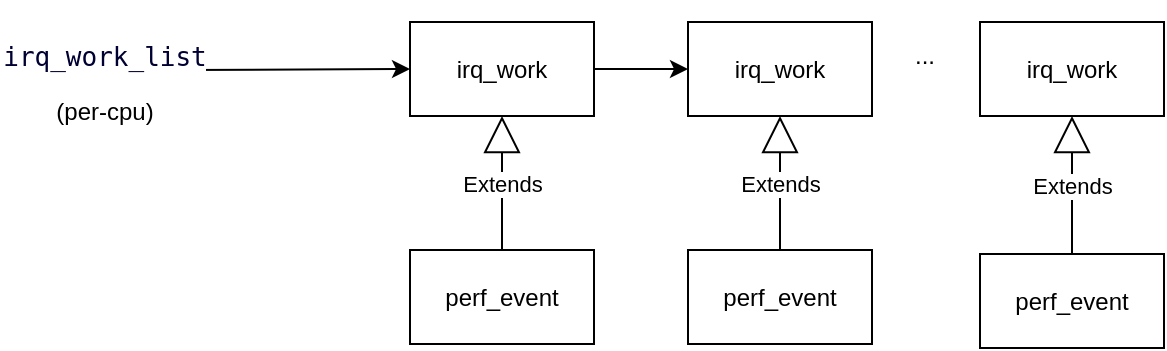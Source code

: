 <mxfile version="25.0.1">
  <diagram name="第 1 页" id="eg5F8qxycf4uTlKTJxt6">
    <mxGraphModel dx="1050" dy="538" grid="0" gridSize="10" guides="1" tooltips="1" connect="1" arrows="1" fold="1" page="1" pageScale="1" pageWidth="827" pageHeight="1169" math="0" shadow="0">
      <root>
        <mxCell id="0" />
        <mxCell id="1" parent="0" />
        <mxCell id="sOeRSbwTpXvEA6lAXWhu-6" style="edgeStyle=orthogonalEdgeStyle;rounded=0;orthogonalLoop=1;jettySize=auto;html=1;entryX=0;entryY=0.5;entryDx=0;entryDy=0;" edge="1" parent="1" source="sOeRSbwTpXvEA6lAXWhu-1" target="sOeRSbwTpXvEA6lAXWhu-5">
          <mxGeometry relative="1" as="geometry" />
        </mxCell>
        <mxCell id="sOeRSbwTpXvEA6lAXWhu-1" value="irq_work" style="rounded=0;whiteSpace=wrap;html=1;" vertex="1" parent="1">
          <mxGeometry x="236" y="167" width="92" height="47" as="geometry" />
        </mxCell>
        <mxCell id="sOeRSbwTpXvEA6lAXWhu-2" value="" style="endArrow=classic;html=1;rounded=0;entryX=0;entryY=0.5;entryDx=0;entryDy=0;" edge="1" parent="1" target="sOeRSbwTpXvEA6lAXWhu-1">
          <mxGeometry width="50" height="50" relative="1" as="geometry">
            <mxPoint x="124" y="191" as="sourcePoint" />
            <mxPoint x="142" y="173" as="targetPoint" />
          </mxGeometry>
        </mxCell>
        <mxCell id="sOeRSbwTpXvEA6lAXWhu-4" value="&lt;pre style=&quot;font-size: 13px; font-family: monospace; background: rgb(255, 255, 255); color: rgb(0, 0, 51); white-space: pre-wrap; font-style: normal; font-variant-ligatures: normal; font-variant-caps: normal; font-weight: 400; letter-spacing: normal; orphans: 2; text-align: start; text-indent: 0px; text-transform: none; widows: 2; word-spacing: 0px; -webkit-text-stroke-width: 0px; text-decoration-thickness: initial; text-decoration-style: initial; text-decoration-color: initial;&quot; id=&quot;b&quot;&gt;irq_work_list&lt;/pre&gt;&lt;div&gt;(per-cpu)&lt;/div&gt;" style="text;html=1;align=center;verticalAlign=middle;resizable=0;points=[];autosize=1;strokeColor=none;fillColor=none;" vertex="1" parent="1">
          <mxGeometry x="32" y="156.5" width="101" height="68" as="geometry" />
        </mxCell>
        <mxCell id="sOeRSbwTpXvEA6lAXWhu-5" value="irq_work" style="rounded=0;whiteSpace=wrap;html=1;" vertex="1" parent="1">
          <mxGeometry x="375" y="167" width="92" height="47" as="geometry" />
        </mxCell>
        <mxCell id="sOeRSbwTpXvEA6lAXWhu-7" value="irq_work" style="rounded=0;whiteSpace=wrap;html=1;" vertex="1" parent="1">
          <mxGeometry x="521" y="167" width="92" height="47" as="geometry" />
        </mxCell>
        <mxCell id="sOeRSbwTpXvEA6lAXWhu-8" value="..." style="text;html=1;align=center;verticalAlign=middle;resizable=0;points=[];autosize=1;strokeColor=none;fillColor=none;" vertex="1" parent="1">
          <mxGeometry x="478.5" y="171" width="28" height="26" as="geometry" />
        </mxCell>
        <mxCell id="sOeRSbwTpXvEA6lAXWhu-9" value="&lt;div data-docx-has-block-data=&quot;false&quot; data-lark-html-role=&quot;root&quot; data-page-id=&quot;EvEZdxgZfojrwZxC1i3cj48qnFf&quot;&gt;&lt;div class=&quot;old-record-id-DbdAdlFTuo4FoVx9vjuccRTBneh&quot;&gt;perf_event&lt;/div&gt;&lt;/div&gt;&lt;span class=&quot;lark-record-clipboard&quot; data-lark-record-format=&quot;docx/text&quot; data-lark-record-data=&quot;{&amp;quot;rootId&amp;quot;:&amp;quot;EvEZdxgZfojrwZxC1i3cj48qnFf&amp;quot;,&amp;quot;text&amp;quot;:{&amp;quot;initialAttributedTexts&amp;quot;:{&amp;quot;text&amp;quot;:{&amp;quot;0&amp;quot;:&amp;quot;perf_event&amp;quot;},&amp;quot;attribs&amp;quot;:{&amp;quot;0&amp;quot;:&amp;quot;*0+a&amp;quot;}},&amp;quot;apool&amp;quot;:{&amp;quot;numToAttrib&amp;quot;:{&amp;quot;0&amp;quot;:[&amp;quot;author&amp;quot;,&amp;quot;7205516225223376900&amp;quot;]},&amp;quot;nextNum&amp;quot;:1}},&amp;quot;type&amp;quot;:&amp;quot;text&amp;quot;,&amp;quot;referenceRecordMap&amp;quot;:{},&amp;quot;extra&amp;quot;:{&amp;quot;channel&amp;quot;:&amp;quot;saas&amp;quot;,&amp;quot;pasteRandomId&amp;quot;:&amp;quot;04f69d90-2b6a-4cc3-8aef-b4d04ab2ffdf&amp;quot;,&amp;quot;mention_page_title&amp;quot;:{},&amp;quot;external_mention_url&amp;quot;:{}},&amp;quot;isKeepQuoteContainer&amp;quot;:false,&amp;quot;isFromCode&amp;quot;:false,&amp;quot;selection&amp;quot;:[{&amp;quot;id&amp;quot;:115,&amp;quot;type&amp;quot;:&amp;quot;text&amp;quot;,&amp;quot;selection&amp;quot;:{&amp;quot;start&amp;quot;:7,&amp;quot;end&amp;quot;:17},&amp;quot;recordId&amp;quot;:&amp;quot;DbdAdlFTuo4FoVx9vjuccRTBneh&amp;quot;}],&amp;quot;payloadMap&amp;quot;:{},&amp;quot;isCut&amp;quot;:false}&quot;&gt;&lt;/span&gt;" style="rounded=0;whiteSpace=wrap;html=1;" vertex="1" parent="1">
          <mxGeometry x="236" y="281" width="92" height="47" as="geometry" />
        </mxCell>
        <mxCell id="sOeRSbwTpXvEA6lAXWhu-10" value="Extends" style="endArrow=block;endSize=16;endFill=0;html=1;rounded=0;exitX=0.5;exitY=0;exitDx=0;exitDy=0;entryX=0.5;entryY=1;entryDx=0;entryDy=0;" edge="1" parent="1" source="sOeRSbwTpXvEA6lAXWhu-9" target="sOeRSbwTpXvEA6lAXWhu-1">
          <mxGeometry width="160" relative="1" as="geometry">
            <mxPoint x="357" y="355" as="sourcePoint" />
            <mxPoint x="517" y="355" as="targetPoint" />
          </mxGeometry>
        </mxCell>
        <mxCell id="sOeRSbwTpXvEA6lAXWhu-11" value="&lt;div data-docx-has-block-data=&quot;false&quot; data-lark-html-role=&quot;root&quot; data-page-id=&quot;EvEZdxgZfojrwZxC1i3cj48qnFf&quot;&gt;&lt;div class=&quot;old-record-id-DbdAdlFTuo4FoVx9vjuccRTBneh&quot;&gt;perf_event&lt;/div&gt;&lt;/div&gt;&lt;span class=&quot;lark-record-clipboard&quot; data-lark-record-format=&quot;docx/text&quot; data-lark-record-data=&quot;{&amp;quot;rootId&amp;quot;:&amp;quot;EvEZdxgZfojrwZxC1i3cj48qnFf&amp;quot;,&amp;quot;text&amp;quot;:{&amp;quot;initialAttributedTexts&amp;quot;:{&amp;quot;text&amp;quot;:{&amp;quot;0&amp;quot;:&amp;quot;perf_event&amp;quot;},&amp;quot;attribs&amp;quot;:{&amp;quot;0&amp;quot;:&amp;quot;*0+a&amp;quot;}},&amp;quot;apool&amp;quot;:{&amp;quot;numToAttrib&amp;quot;:{&amp;quot;0&amp;quot;:[&amp;quot;author&amp;quot;,&amp;quot;7205516225223376900&amp;quot;]},&amp;quot;nextNum&amp;quot;:1}},&amp;quot;type&amp;quot;:&amp;quot;text&amp;quot;,&amp;quot;referenceRecordMap&amp;quot;:{},&amp;quot;extra&amp;quot;:{&amp;quot;channel&amp;quot;:&amp;quot;saas&amp;quot;,&amp;quot;pasteRandomId&amp;quot;:&amp;quot;04f69d90-2b6a-4cc3-8aef-b4d04ab2ffdf&amp;quot;,&amp;quot;mention_page_title&amp;quot;:{},&amp;quot;external_mention_url&amp;quot;:{}},&amp;quot;isKeepQuoteContainer&amp;quot;:false,&amp;quot;isFromCode&amp;quot;:false,&amp;quot;selection&amp;quot;:[{&amp;quot;id&amp;quot;:115,&amp;quot;type&amp;quot;:&amp;quot;text&amp;quot;,&amp;quot;selection&amp;quot;:{&amp;quot;start&amp;quot;:7,&amp;quot;end&amp;quot;:17},&amp;quot;recordId&amp;quot;:&amp;quot;DbdAdlFTuo4FoVx9vjuccRTBneh&amp;quot;}],&amp;quot;payloadMap&amp;quot;:{},&amp;quot;isCut&amp;quot;:false}&quot;&gt;&lt;/span&gt;" style="rounded=0;whiteSpace=wrap;html=1;" vertex="1" parent="1">
          <mxGeometry x="375" y="281" width="92" height="47" as="geometry" />
        </mxCell>
        <mxCell id="sOeRSbwTpXvEA6lAXWhu-12" value="Extends" style="endArrow=block;endSize=16;endFill=0;html=1;rounded=0;exitX=0.5;exitY=0;exitDx=0;exitDy=0;entryX=0.5;entryY=1;entryDx=0;entryDy=0;" edge="1" parent="1" source="sOeRSbwTpXvEA6lAXWhu-11" target="sOeRSbwTpXvEA6lAXWhu-5">
          <mxGeometry width="160" relative="1" as="geometry">
            <mxPoint x="292" y="291" as="sourcePoint" />
            <mxPoint x="292" y="224" as="targetPoint" />
          </mxGeometry>
        </mxCell>
        <mxCell id="sOeRSbwTpXvEA6lAXWhu-14" value="&lt;div data-docx-has-block-data=&quot;false&quot; data-lark-html-role=&quot;root&quot; data-page-id=&quot;EvEZdxgZfojrwZxC1i3cj48qnFf&quot;&gt;&lt;div class=&quot;old-record-id-DbdAdlFTuo4FoVx9vjuccRTBneh&quot;&gt;perf_event&lt;/div&gt;&lt;/div&gt;&lt;span class=&quot;lark-record-clipboard&quot; data-lark-record-format=&quot;docx/text&quot; data-lark-record-data=&quot;{&amp;quot;rootId&amp;quot;:&amp;quot;EvEZdxgZfojrwZxC1i3cj48qnFf&amp;quot;,&amp;quot;text&amp;quot;:{&amp;quot;initialAttributedTexts&amp;quot;:{&amp;quot;text&amp;quot;:{&amp;quot;0&amp;quot;:&amp;quot;perf_event&amp;quot;},&amp;quot;attribs&amp;quot;:{&amp;quot;0&amp;quot;:&amp;quot;*0+a&amp;quot;}},&amp;quot;apool&amp;quot;:{&amp;quot;numToAttrib&amp;quot;:{&amp;quot;0&amp;quot;:[&amp;quot;author&amp;quot;,&amp;quot;7205516225223376900&amp;quot;]},&amp;quot;nextNum&amp;quot;:1}},&amp;quot;type&amp;quot;:&amp;quot;text&amp;quot;,&amp;quot;referenceRecordMap&amp;quot;:{},&amp;quot;extra&amp;quot;:{&amp;quot;channel&amp;quot;:&amp;quot;saas&amp;quot;,&amp;quot;pasteRandomId&amp;quot;:&amp;quot;04f69d90-2b6a-4cc3-8aef-b4d04ab2ffdf&amp;quot;,&amp;quot;mention_page_title&amp;quot;:{},&amp;quot;external_mention_url&amp;quot;:{}},&amp;quot;isKeepQuoteContainer&amp;quot;:false,&amp;quot;isFromCode&amp;quot;:false,&amp;quot;selection&amp;quot;:[{&amp;quot;id&amp;quot;:115,&amp;quot;type&amp;quot;:&amp;quot;text&amp;quot;,&amp;quot;selection&amp;quot;:{&amp;quot;start&amp;quot;:7,&amp;quot;end&amp;quot;:17},&amp;quot;recordId&amp;quot;:&amp;quot;DbdAdlFTuo4FoVx9vjuccRTBneh&amp;quot;}],&amp;quot;payloadMap&amp;quot;:{},&amp;quot;isCut&amp;quot;:false}&quot;&gt;&lt;/span&gt;" style="rounded=0;whiteSpace=wrap;html=1;" vertex="1" parent="1">
          <mxGeometry x="521" y="283" width="92" height="47" as="geometry" />
        </mxCell>
        <mxCell id="sOeRSbwTpXvEA6lAXWhu-15" value="Extends" style="endArrow=block;endSize=16;endFill=0;html=1;rounded=0;exitX=0.5;exitY=0;exitDx=0;exitDy=0;entryX=0.5;entryY=1;entryDx=0;entryDy=0;" edge="1" parent="1" source="sOeRSbwTpXvEA6lAXWhu-14" target="sOeRSbwTpXvEA6lAXWhu-7">
          <mxGeometry width="160" relative="1" as="geometry">
            <mxPoint x="431" y="291" as="sourcePoint" />
            <mxPoint x="431" y="224" as="targetPoint" />
          </mxGeometry>
        </mxCell>
      </root>
    </mxGraphModel>
  </diagram>
</mxfile>

